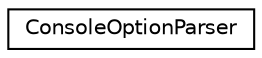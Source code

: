 digraph "Graphical Class Hierarchy"
{
  edge [fontname="Helvetica",fontsize="10",labelfontname="Helvetica",labelfontsize="10"];
  node [fontname="Helvetica",fontsize="10",shape=record];
  rankdir="LR";
  Node1 [label="ConsoleOptionParser",height=0.2,width=0.4,color="black", fillcolor="white", style="filled",URL="$class_cake_1_1_console_1_1_console_option_parser.html"];
}
